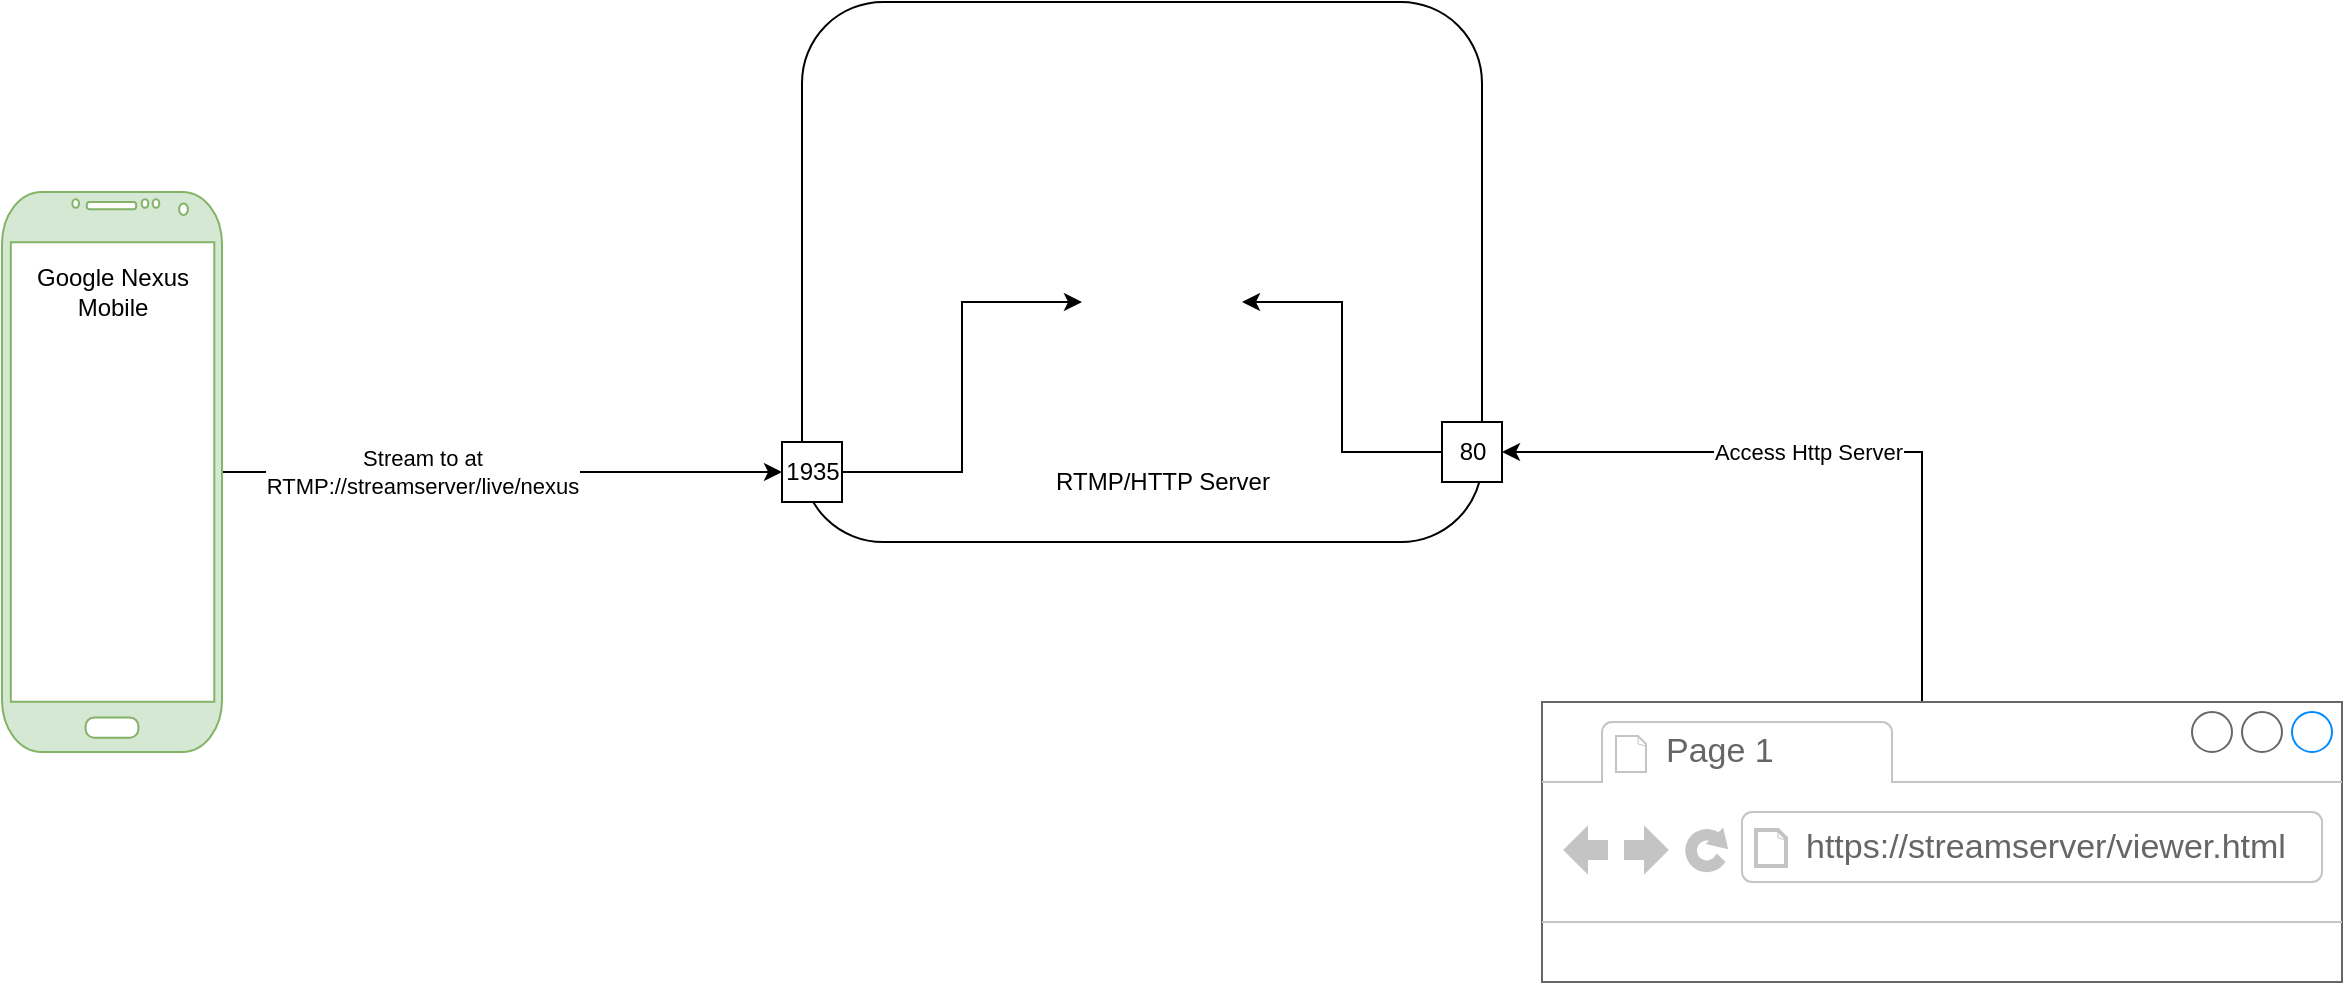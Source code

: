 <mxfile version="15.7.3" type="device"><diagram id="K9yrRv1ZoewWsHpdGUwl" name="Page-1"><mxGraphModel dx="2272" dy="737" grid="1" gridSize="10" guides="1" tooltips="1" connect="1" arrows="1" fold="1" page="1" pageScale="1" pageWidth="850" pageHeight="1100" math="0" shadow="0"><root><mxCell id="0"/><mxCell id="1" parent="0"/><mxCell id="djP_4DaKqFMCRVgsAJx8-13" value="" style="rounded=1;whiteSpace=wrap;html=1;" vertex="1" parent="1"><mxGeometry x="350" y="30" width="340" height="270" as="geometry"/></mxCell><mxCell id="djP_4DaKqFMCRVgsAJx8-1" value="" style="shape=image;html=1;verticalAlign=top;verticalLabelPosition=bottom;labelBackgroundColor=#ffffff;imageAspect=0;aspect=fixed;image=https://cdn4.iconfinder.com/data/icons/logos-and-brands/512/272_Raspberry_Pi_logo-128.png" vertex="1" parent="1"><mxGeometry x="630" y="40" width="40" height="40" as="geometry"/></mxCell><mxCell id="djP_4DaKqFMCRVgsAJx8-8" style="edgeStyle=orthogonalEdgeStyle;rounded=0;orthogonalLoop=1;jettySize=auto;html=1;entryX=0;entryY=0.5;entryDx=0;entryDy=0;" edge="1" parent="1" source="djP_4DaKqFMCRVgsAJx8-2" target="djP_4DaKqFMCRVgsAJx8-15"><mxGeometry relative="1" as="geometry"/></mxCell><mxCell id="djP_4DaKqFMCRVgsAJx8-10" value="Stream to at &lt;br&gt;RTMP://streamserver/live/nexus" style="edgeLabel;html=1;align=center;verticalAlign=middle;resizable=0;points=[];" vertex="1" connectable="0" parent="djP_4DaKqFMCRVgsAJx8-8"><mxGeometry x="-0.291" relative="1" as="geometry"><mxPoint as="offset"/></mxGeometry></mxCell><mxCell id="djP_4DaKqFMCRVgsAJx8-2" value="" style="verticalLabelPosition=bottom;verticalAlign=top;html=1;shadow=0;dashed=0;strokeWidth=1;shape=mxgraph.android.phone2;strokeColor=#82b366;fillColor=#d5e8d4;" vertex="1" parent="1"><mxGeometry x="-50" y="125" width="110" height="280" as="geometry"/></mxCell><mxCell id="djP_4DaKqFMCRVgsAJx8-3" value="Google Nexus &lt;br&gt;Mobile" style="text;html=1;align=center;verticalAlign=middle;resizable=0;points=[];autosize=1;strokeColor=none;fillColor=none;" vertex="1" parent="1"><mxGeometry x="-40" y="160" width="90" height="30" as="geometry"/></mxCell><mxCell id="djP_4DaKqFMCRVgsAJx8-9" style="edgeStyle=orthogonalEdgeStyle;rounded=0;orthogonalLoop=1;jettySize=auto;html=1;entryX=1;entryY=0.5;entryDx=0;entryDy=0;" edge="1" parent="1" source="djP_4DaKqFMCRVgsAJx8-4" target="djP_4DaKqFMCRVgsAJx8-18"><mxGeometry relative="1" as="geometry"><Array as="points"><mxPoint x="910" y="255"/></Array></mxGeometry></mxCell><mxCell id="djP_4DaKqFMCRVgsAJx8-11" value="Access Http Server" style="edgeLabel;html=1;align=center;verticalAlign=middle;resizable=0;points=[];" vertex="1" connectable="0" parent="djP_4DaKqFMCRVgsAJx8-9"><mxGeometry x="0.088" relative="1" as="geometry"><mxPoint as="offset"/></mxGeometry></mxCell><mxCell id="djP_4DaKqFMCRVgsAJx8-4" value="" style="strokeWidth=1;shadow=0;dashed=0;align=center;html=1;shape=mxgraph.mockup.containers.browserWindow;rSize=0;strokeColor=#666666;strokeColor2=#008cff;strokeColor3=#c4c4c4;mainText=,;recursiveResize=0;" vertex="1" parent="1"><mxGeometry x="720" y="380" width="400" height="140" as="geometry"/></mxCell><mxCell id="djP_4DaKqFMCRVgsAJx8-5" value="Page 1" style="strokeWidth=1;shadow=0;dashed=0;align=center;html=1;shape=mxgraph.mockup.containers.anchor;fontSize=17;fontColor=#666666;align=left;" vertex="1" parent="djP_4DaKqFMCRVgsAJx8-4"><mxGeometry x="60" y="12" width="110" height="26" as="geometry"/></mxCell><mxCell id="djP_4DaKqFMCRVgsAJx8-6" value="https://streamserver/viewer.html" style="strokeWidth=1;shadow=0;dashed=0;align=center;html=1;shape=mxgraph.mockup.containers.anchor;rSize=0;fontSize=17;fontColor=#666666;align=left;" vertex="1" parent="djP_4DaKqFMCRVgsAJx8-4"><mxGeometry x="130" y="60" width="250" height="26" as="geometry"/></mxCell><mxCell id="djP_4DaKqFMCRVgsAJx8-12" value="" style="shape=image;html=1;verticalAlign=top;verticalLabelPosition=bottom;labelBackgroundColor=#ffffff;imageAspect=0;aspect=fixed;image=https://cdn4.iconfinder.com/data/icons/logos-brands-5/24/nginx-128.png;fontColor=#00CC00;" vertex="1" parent="1"><mxGeometry x="490" y="140" width="80" height="80" as="geometry"/></mxCell><mxCell id="djP_4DaKqFMCRVgsAJx8-21" style="edgeStyle=orthogonalEdgeStyle;rounded=0;orthogonalLoop=1;jettySize=auto;html=1;entryX=0;entryY=0.5;entryDx=0;entryDy=0;fontColor=#000000;" edge="1" parent="1" source="djP_4DaKqFMCRVgsAJx8-15" target="djP_4DaKqFMCRVgsAJx8-12"><mxGeometry relative="1" as="geometry"><Array as="points"><mxPoint x="430" y="265"/><mxPoint x="430" y="180"/></Array></mxGeometry></mxCell><mxCell id="djP_4DaKqFMCRVgsAJx8-15" value="1935" style="html=1;rounded=0;fontColor=#000000;" vertex="1" parent="1"><mxGeometry x="340" y="250" width="30" height="30" as="geometry"/></mxCell><mxCell id="djP_4DaKqFMCRVgsAJx8-22" style="edgeStyle=orthogonalEdgeStyle;rounded=0;orthogonalLoop=1;jettySize=auto;html=1;fontColor=#000000;" edge="1" parent="1" source="djP_4DaKqFMCRVgsAJx8-18" target="djP_4DaKqFMCRVgsAJx8-12"><mxGeometry relative="1" as="geometry"><Array as="points"><mxPoint x="620" y="255"/><mxPoint x="620" y="180"/></Array></mxGeometry></mxCell><mxCell id="djP_4DaKqFMCRVgsAJx8-18" value="&lt;font color=&quot;#000000&quot;&gt;80&lt;/font&gt;" style="html=1;rounded=0;fontColor=#00CC00;" vertex="1" parent="1"><mxGeometry x="670" y="240" width="30" height="30" as="geometry"/></mxCell><mxCell id="djP_4DaKqFMCRVgsAJx8-23" value="&lt;span style=&quot;background-color: rgb(255 , 255 , 255)&quot;&gt;RTMP/HTTP Server&lt;/span&gt;" style="text;html=1;align=center;verticalAlign=middle;resizable=0;points=[];autosize=1;strokeColor=none;fillColor=none;fontColor=#000000;" vertex="1" parent="1"><mxGeometry x="470" y="260" width="120" height="20" as="geometry"/></mxCell></root></mxGraphModel></diagram></mxfile>